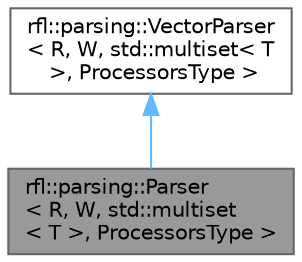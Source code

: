 digraph "rfl::parsing::Parser&lt; R, W, std::multiset&lt; T &gt;, ProcessorsType &gt;"
{
 // LATEX_PDF_SIZE
  bgcolor="transparent";
  edge [fontname=Helvetica,fontsize=10,labelfontname=Helvetica,labelfontsize=10];
  node [fontname=Helvetica,fontsize=10,shape=box,height=0.2,width=0.4];
  Node1 [id="Node000001",label="rfl::parsing::Parser\l\< R, W, std::multiset\l\< T \>, ProcessorsType \>",height=0.2,width=0.4,color="gray40", fillcolor="grey60", style="filled", fontcolor="black",tooltip=" "];
  Node2 -> Node1 [id="edge2_Node000001_Node000002",dir="back",color="steelblue1",style="solid",tooltip=" "];
  Node2 [id="Node000002",label="rfl::parsing::VectorParser\l\< R, W, std::multiset\< T\l \>, ProcessorsType \>",height=0.2,width=0.4,color="gray40", fillcolor="white", style="filled",URL="$structrfl_1_1parsing_1_1_vector_parser.html",tooltip=" "];
}
